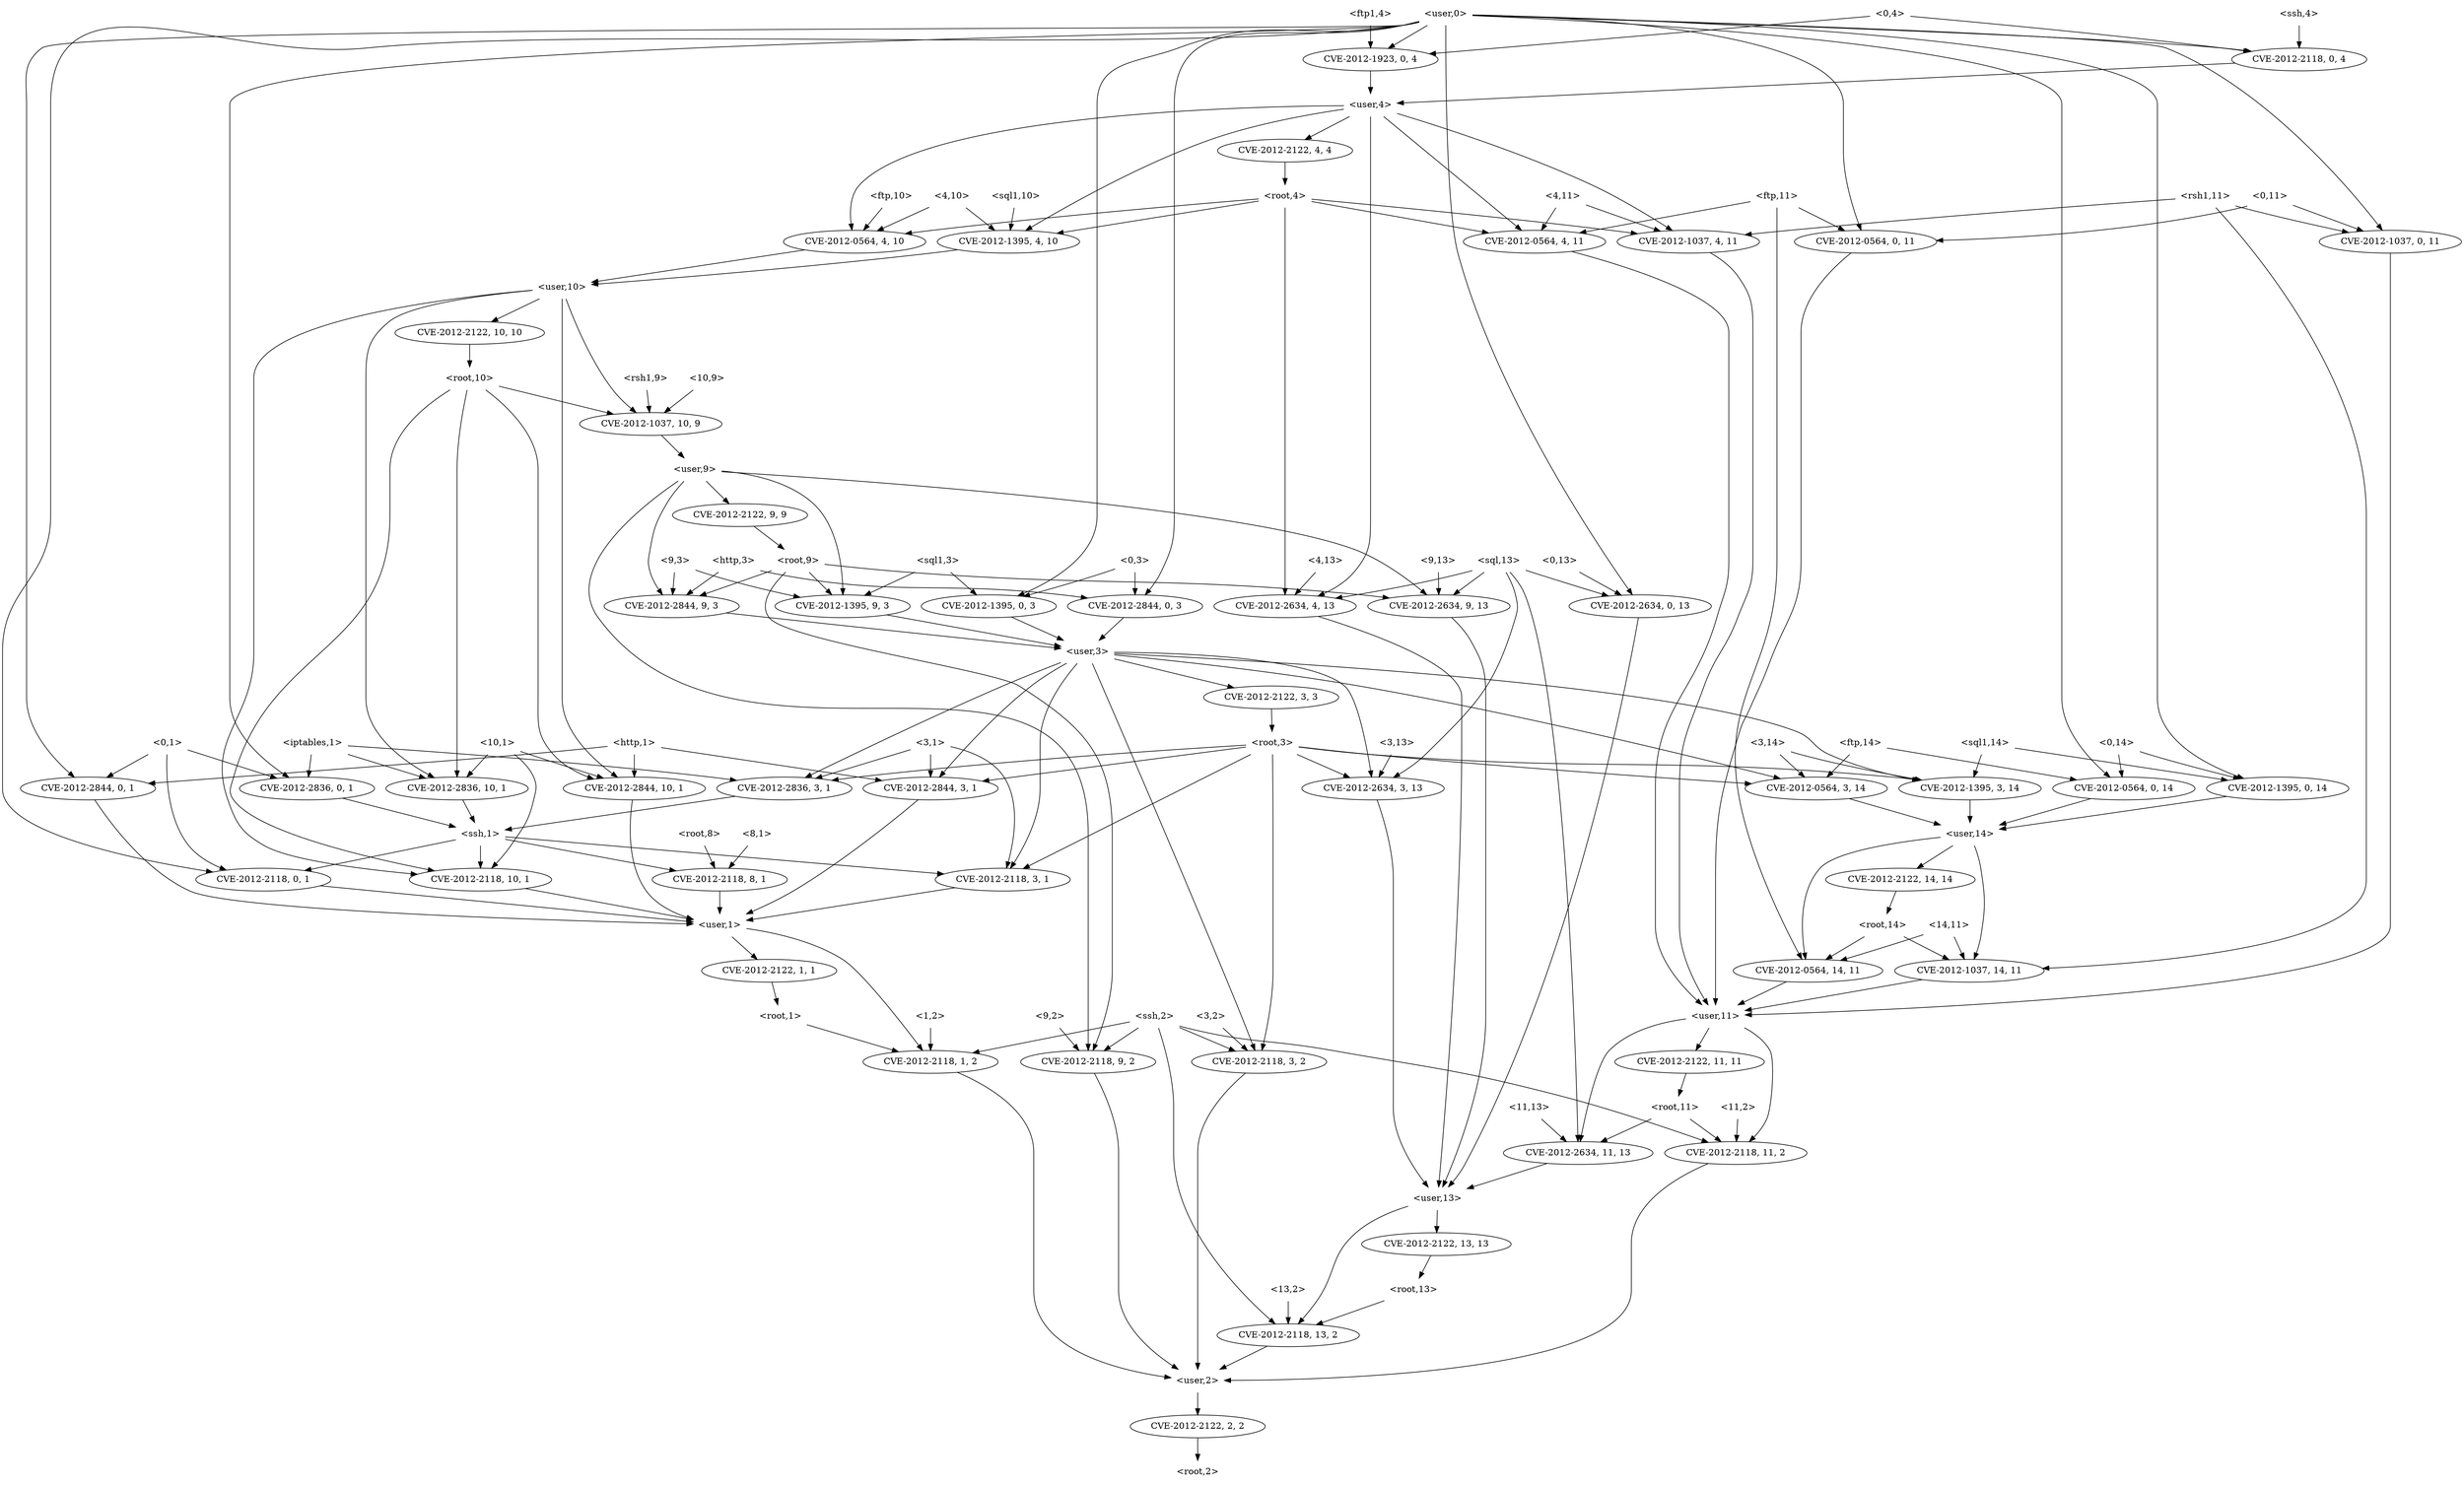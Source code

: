 strict digraph {
	graph [bb="0,0,3177,2340"];
	node [label="\N"];
	"<8,1>"	 [height=0.5,
		pos="888,1026",
		shape=plaintext,
		width=0.75];
	"<v_ssh,8,1>"	 [height=0.5,
		label=<CVE-2012-2118, 8, 1>,
		pos="911,954",
		width=2.4499];
	"<8,1>" -> "<v_ssh,8,1>"	 [pos="e,905.38,972.1 893.69,1007.7 896.25,999.9 899.33,990.51 902.18,981.83"];
	"<user,1>"	 [height=0.5,
		pos="767,882",
		shape=plaintext,
		width=0.91667];
	"<v_ssh,8,1>" -> "<user,1>"	 [pos="e,800.04,899.06 878.32,937.12 857.85,927.16 831.25,914.23 809.19,903.51"];
	"<11,13>"	 [height=0.5,
		pos="2284,594",
		shape=plaintext,
		width=0.88889];
	"<v_sql,11,13>"	 [height=0.5,
		label=<CVE-2012-2634, 11, 13>,
		pos="2254,522",
		width=2.7013];
	"<11,13>" -> "<v_sql,11,13>"	 [pos="e,2261.3,540.1 2276.6,575.7 2273.2,567.81 2269.1,558.3 2265.4,549.55"];
	"<user,13>"	 [height=0.5,
		pos="2254,450",
		shape=plaintext,
		width=1.0069];
	"<v_sql,11,13>" -> "<user,13>"	 [pos="e,2254,468.1 2254,503.7 2254,495.98 2254,486.71 2254,478.11"];
	"<v_rsh1,14,11>"	 [height=0.5,
		label=<CVE-2012-1037, 14, 11>,
		pos="2162,810",
		width=2.7013];
	"<user,11>"	 [height=0.5,
		pos="2162,738",
		shape=plaintext,
		width=1.0069];
	"<v_rsh1,14,11>" -> "<user,11>"	 [pos="e,2162,756.1 2162,791.7 2162,783.98 2162,774.71 2162,766.11"];
	"<v_ssh,11,2>"	 [height=0.5,
		label=<CVE-2012-2118, 11, 2>,
		pos="1601,522",
		width=2.5686];
	"<user,11>" -> "<v_ssh,11,2>"	 [pos="e,1636.3,538.68 2125.4,726.52 2091,716.42 2038.1,700.3 1993,684 1865.2,637.81 1717.8,574.46 1645.5,542.76"];
	"<user,11>" -> "<v_sql,11,13>"	 [pos="e,2249.7,540.11 2179,719.61 2187.8,709.81 2198.1,696.97 2205,684 2217.5,660.55 2236.9,589.24 2247.2,549.85"];
	"<v_root,11,11>"	 [height=0.5,
		label=<CVE-2012-2122, 11, 11>,
		pos="2099,666",
		width=2.7013];
	"<user,11>" -> "<v_root,11,11>"	 [pos="e,2114.4,684.1 2146.4,719.7 2138.8,711.22 2129.5,700.86 2121.1,691.58"];
	"<v_root,3,3>"	 [height=0.5,
		label=<CVE-2012-2122, 3, 3>,
		pos="1463,1242",
		width=2.4499];
	"<root,3>"	 [height=0.5,
		pos="1464,1170",
		shape=plaintext,
		width=0.89583];
	"<v_root,3,3>" -> "<root,3>"	 [pos="e,1463.8,1188.1 1463.2,1223.7 1463.4,1216 1463.5,1206.7 1463.6,1198.1"];
	"<v_sql1,3,14>"	 [height=0.5,
		label=<CVE-2012-1395, 3, 14>,
		pos="1799,1098",
		width=2.5686];
	"<root,3>" -> "<v_sql1,3,14>"	 [pos="e,1738.4,1111.7 1496.4,1162.2 1549.7,1151.1 1657.1,1128.6 1728.6,1113.7"];
	"<v_ssh,3,2>"	 [height=0.5,
		label=<CVE-2012-2118, 3, 2>,
		pos="1312,666",
		width=2.4499];
	"<root,3>" -> "<v_ssh,3,2>"	 [pos="e,1321.9,683.92 1468.6,1151.9 1472.7,1133.9 1477.7,1104.9 1474,1080 1450.9,925.31 1362.5,756.15 1326.9,692.82"];
	"<v_http,3,1>"	 [height=0.5,
		label=<CVE-2012-2844, 3, 1>,
		pos="1064,1098",
		width=2.4499];
	"<root,3>" -> "<v_http,3,1>"	 [pos="e,1128.6,1110.3 1431.6,1163.3 1368.2,1152.2 1226.3,1127.4 1138.5,1112"];
	"<v_ssh,3,1>"	 [height=0.5,
		label=<CVE-2012-2118, 3, 1>,
		pos="1181,954",
		width=2.4499];
	"<root,3>" -> "<v_ssh,3,1>"	 [pos="e,1258.4,962.74 1465.4,1151.9 1467.1,1119 1465.7,1046.9 1426,1008 1403.7,986.13 1329.4,972.12 1268.4,964.04"];
	"<v_iptables,3,1>"	 [height=0.5,
		label=<CVE-2012-2836, 3, 1>,
		pos="1296,1098",
		width=2.4499];
	"<root,3>" -> "<v_iptables,3,1>"	 [pos="e,1333,1114.4 1431.6,1155.5 1406.3,1144.9 1370.7,1130.1 1342.3,1118.3"];
	"<v_ftp,3,14>"	 [height=0.5,
		label=<CVE-2012-0564, 3, 14>,
		pos="2003,1098",
		width=2.5686];
	"<root,3>" -> "<v_ftp,3,14>"	 [pos="e,1936,1110.5 1496.3,1165.5 1568.7,1157.7 1749.4,1137.6 1900,1116 1908.5,1114.8 1917.3,1113.4 1926.1,1112.1"];
	"<v_sql,3,13>"	 [height=0.5,
		label=<CVE-2012-2634, 3, 13>,
		pos="2729,1098",
		width=2.5686];
	"<root,3>" -> "<v_sql,3,13>"	 [pos="e,2649.8,1107.4 1496.5,1166.8 1547.4,1163.3 1648.9,1156.6 1735,1152 2097.1,1132.6 2188.3,1141.1 2550,1116 2579.2,1114 2611.1,1111.1\
 2639.8,1108.4"];
	"<ftp,11>"	 [height=0.5,
		pos="2639,2034",
		shape=plaintext,
		width=0.89583];
	"<v_ftp,0,11>"	 [height=0.5,
		label=<CVE-2012-0564, 0, 11>,
		pos="2760,1962",
		width=2.5686];
	"<ftp,11>" -> "<v_ftp,0,11>"	 [pos="e,2732,1979.2 2668.6,2015.9 2685,2006.4 2705.7,1994.4 2723.1,1984.3"];
	"<v_ftp,4,11>"	 [height=0.5,
		label=<CVE-2012-0564, 4, 11>,
		pos="1911,1962",
		width=2.5686];
	"<ftp,11>" -> "<v_ftp,4,11>"	 [pos="e,1991.9,1970.8 2606.3,2029.9 2500.5,2019.7 2165.2,1987.4 2002,1971.7"];
	"<v_ftp,14,11>"	 [height=0.5,
		label=<CVE-2012-0564, 14, 11>,
		pos="2375,810",
		width=2.7013];
	"<ftp,11>" -> "<v_ftp,14,11>"	 [pos="e,2409.3,826.87 2642.2,2015.8 2645.7,1997.8 2651.6,1968.8 2658,1944 2731.2,1661 2850,1607.3 2850,1315 2850,1315 2850,1315 2850,1169\
 2850,1128.5 2853.9,1112.8 2830,1080 2775.2,1004.7 2521.4,879.77 2418.5,831.19"];
	"<v_ftp,0,11>" -> "<user,11>"	 [pos="e,2198.4,739.75 2802.7,1945.9 2851.9,1925.4 2926,1883.9 2926,1819 2926,1819 2926,1819 2926,1169 2926,1117.6 2886.1,1118.5 2852,1080\
 2713.5,923.79 2673.9,871.74 2481,792 2389.3,754.11 2272.3,743.28 2208.5,740.2"];
	"<v_ftp,4,11>" -> "<user,11>"	 [pos="e,2125.6,741.78 1910.4,1944 1909.5,1917.3 1908,1864.1 1908,1819 1908,1819 1908,1819 1908,1673 1908,1545.8 1899,1514.2 1899,1387 \
1899,1387 1899,1387 1899,1313 1899,1271.8 1902.6,1252.7 1873,1224 1827.5,1179.8 1784.7,1227.4 1735,1188 1675.5,1140.9 1678,1102.9\
 1678,1027 1678,1027 1678,1027 1678,881 1678,790.38 1994.4,753.47 2115.5,742.66"];
	"<v_ftp,14,11>" -> "<user,11>"	 [pos="e,2198.5,751 2329.6,794.07 2293.8,782.32 2244.2,766.03 2208.3,754.21"];
	"<v_http,10,1>"	 [height=0.5,
		label=<CVE-2012-2844, 10, 1>,
		pos="159,1098",
		width=2.5686];
	"<v_http,10,1>" -> "<user,1>"	 [pos="e,733.91,889.75 193.09,1081.2 260.89,1050.3 417.96,980.74 555,936 612.59,917.2 680.83,901.23 724.02,891.87"];
	"<v_ssh,1,2>"	 [height=0.5,
		label=<CVE-2012-2118, 1, 2>,
		pos="938,666",
		width=2.4499];
	"<user,1>" -> "<v_ssh,1,2>"	 [pos="e,924.81,683.97 800.28,869.9 821.16,861.4 847.22,847.74 864,828 896.96,789.23 879.07,765.42 902,720 906.76,710.57 912.95,700.84 \
918.84,692.33"];
	"<v_root,1,1>"	 [height=0.5,
		label=<CVE-2012-2122, 1, 1>,
		pos="767,810",
		width=2.4499];
	"<user,1>" -> "<v_root,1,1>"	 [pos="e,767,828.1 767,863.7 767,855.98 767,846.71 767,838.11"];
	"<root,1>"	 [height=0.5,
		pos="794,738",
		shape=plaintext,
		width=0.89583];
	"<root,1>" -> "<v_ssh,1,2>"	 [pos="e,905.29,682.9 826.32,721.29 846.92,711.27 873.84,698.19 896.08,687.38"];
	"<user,2>"	 [height=0.5,
		pos="1466,162",
		shape=plaintext,
		width=0.91667];
	"<v_ssh,1,2>" -> "<user,2>"	 [pos="e,1432.8,168.73 980.83,650.21 1030.6,629.97 1106,588.5 1106,523 1106,523 1106,523 1106,305 1106,237.58 1327.2,188.6 1422.8,170.58"];
	"<user,9>"	 [height=0.5,
		pos="1333,1602",
		shape=plaintext,
		width=0.91667];
	"<v_sql1,9,3>"	 [height=0.5,
		label=<CVE-2012-1395, 9, 3>,
		pos="1268,1386",
		width=2.4499];
	"<user,9>" -> "<v_sql1,9,3>"	 [pos="e,1269.6,1404.5 1320.4,1583.6 1313.8,1573.6 1305.9,1560.6 1301,1548 1283.5,1503.1 1274.7,1447.4 1270.8,1414.6"];
	"<v_sql,9,13>"	 [height=0.5,
		label=<CVE-2012-2634, 9, 13>,
		pos="1738,1386",
		width=2.5686];
	"<user,9>" -> "<v_sql,9,13>"	 [pos="e,1725.4,1404 1366.1,1598.5 1434.3,1592.7 1587.9,1576.8 1631,1548 1678.4,1516.4 1668.1,1487.2 1700,1440 1706.2,1430.9 1713.2,1421\
 1719.5,1412.3"];
	"<v_ssh,9,2>"	 [height=0.5,
		label=<CVE-2012-2118, 9, 2>,
		pos="1582,666",
		width=2.4499];
	"<user,9>" -> "<v_ssh,9,2>"	 [pos="e,1596.8,683.83 1366.1,1599.5 1441.1,1594.3 1617,1570.1 1617,1459 1617,1459 1617,1459 1617,1313 1617,1215 1564,1197 1564,1099 1564\
,1099 1564,1099 1564,881 1564,840.03 1569.4,828.51 1588,792 1597.3,773.69 1610.2,775.38 1617,756 1622.3,740.91 1621.6,735.32 1617\
,720 1614,710.12 1608.6,700.39 1602.8,692.01"];
	"<v_http,9,3>"	 [height=0.5,
		label=<CVE-2012-2844, 9, 3>,
		pos="1073,1386",
		width=2.4499];
	"<user,9>" -> "<v_http,9,3>"	 [pos="e,1082,1403.9 1299.7,1585.2 1258,1564.4 1185.7,1524.4 1135,1476 1115.5,1457.3 1098.3,1431.6 1087.1,1412.6"];
	"<v_root,9,9>"	 [height=0.5,
		label=<CVE-2012-2122, 9, 9>,
		pos="1398,1530",
		width=2.4499];
	"<user,9>" -> "<v_root,9,9>"	 [pos="e,1382.1,1548.1 1349.1,1583.7 1356.9,1575.2 1366.6,1564.9 1375.2,1555.6"];
	"<user,3>"	 [height=0.5,
		pos="1325,1314",
		shape=plaintext,
		width=0.91667];
	"<v_sql1,9,3>" -> "<user,3>"	 [pos="e,1310.9,1332.3 1281.8,1368.1 1288.6,1359.7 1297,1349.4 1304.6,1340.1"];
	"<v_sql,9,13>" -> "<user,13>"	 [pos="e,2217.5,456.66 1723.2,1368 1687.9,1325.6 1602,1210.9 1602,1099 1602,1099 1602,1099 1602,881 1602,590.68 2058.1,485.2 2207.3,458.45"];
	"<v_ssh,9,2>" -> "<user,2>"	 [pos="e,1466,180.05 1555.4,648.68 1521.1,625.4 1466,579.19 1466,523 1466,523 1466,523 1466,305 1466,265 1466,218.65 1466,190.08"];
	"<v_http,9,3>" -> "<user,3>"	 [pos="e,1291.9,1324.2 1123.1,1371.1 1169.6,1358.2 1238,1339.2 1282,1326.9"];
	"<root,9>"	 [height=0.5,
		pos="1413,1458",
		shape=plaintext,
		width=0.89583];
	"<v_root,9,9>" -> "<root,9>"	 [pos="e,1409.3,1476.1 1401.7,1511.7 1403.4,1504 1405.3,1494.7 1407.2,1486.1"];
	"<v_root,2,2>"	 [height=0.5,
		label=<CVE-2012-2122, 2, 2>,
		pos="1466,90",
		width=2.4499];
	"<user,2>" -> "<v_root,2,2>"	 [pos="e,1466,108.1 1466,143.7 1466,135.98 1466,126.71 1466,118.11"];
	"<root,9>" -> "<v_sql1,9,3>"	 [pos="e,1300.7,1402.8 1380.5,1441.3 1359.6,1431.2 1332.4,1418.1 1310,1407.3"];
	"<root,9>" -> "<v_sql,9,13>"	 [pos="e,1678.4,1399.8 1445.4,1450 1497.1,1438.9 1599.6,1416.8 1668.5,1402"];
	"<root,9>" -> "<v_ssh,9,2>"	 [pos="e,1567.4,684.09 1445.4,1455.6 1480.3,1452.1 1534.2,1440.7 1560,1404 1615.2,1325.4 1575.4,1280.7 1550,1188 1539.2,1148.5 1526,1140\
 1526,1099 1526,1099 1526,1099 1526,809 1526,768.55 1528.9,757.1 1545,720 1549.2,710.38 1555.2,700.71 1561.3,692.32"];
	"<root,9>" -> "<v_http,9,3>"	 [pos="e,1137.6,1398.3 1380.7,1443.1 1377.4,1442 1374.2,1440.9 1371,1440 1365.6,1438.4 1234.1,1415.3 1147.6,1400.1"];
	"<v_root,1,1>" -> "<root,1>"	 [pos="e,787.4,756.1 773.67,791.7 776.71,783.81 780.38,774.3 783.76,765.55"];
	"<root,14>"	 [height=0.5,
		pos="2308,882",
		shape=plaintext,
		width=1];
	"<root,14>" -> "<v_ftp,14,11>"	 [pos="e,2358.6,828.1 2324.6,863.7 2332.7,855.22 2342.6,844.86 2351.5,835.58"];
	"<root,14>" -> "<v_rsh1,14,11>"	 [pos="e,2195.3,826.99 2272.3,863.88 2251.8,854.07 2226.1,841.72 2204.6,831.41"];
	"<v_sql,0,13>"	 [height=0.5,
		label=<CVE-2012-2634, 0, 13>,
		pos="3085,1386",
		width=2.5686];
	"<v_sql,0,13>" -> "<user,13>"	 [pos="e,2290.5,453.64 3076.5,1368 3064.2,1341.8 3043,1289.8 3043,1243 3043,1243 3043,1243 3043,593 3043,517.08 2469.9,467.43 2300.6,454.41"];
	"<v_ssh,13,2>"	 [height=0.5,
		label=<CVE-2012-2118, 13, 2>,
		pos="1651,234",
		width=2.5686];
	"<user,13>" -> "<v_ssh,13,2>"	 [pos="e,1702.8,248.99 2217.7,434.01 2145,404.31 1976.5,336.65 1832,288 1792.6,274.73 1747.7,261.58 1712.5,251.69"];
	"<v_root,13,13>"	 [height=0.5,
		label=<CVE-2012-2122, 13, 13>,
		pos="1892,378",
		width=2.7013];
	"<user,13>" -> "<v_root,13,13>"	 [pos="e,1956.6,391.49 2217.6,441.97 2159.2,430.67 2043.2,408.25 1966.7,393.44"];
	"<v_ssh,3,1>" -> "<user,1>"	 [pos="e,800.19,888.61 1115.4,941.91 1030,927.47 883.08,902.63 810.37,890.33"];
	"<0,11>"	 [height=0.5,
		pos="2817,2034",
		shape=plaintext,
		width=0.78472];
	"<v_rsh1,0,11>"	 [height=0.5,
		label=<CVE-2012-1037, 0, 11>,
		pos="2964,1962",
		width=2.5686];
	"<0,11>" -> "<v_rsh1,0,11>"	 [pos="e,2930.6,1978.9 2845.3,2019.5 2866.9,2009.2 2897,1994.9 2921.5,1983.2"];
	"<0,11>" -> "<v_ftp,0,11>"	 [pos="e,2773.9,1980.1 2802.9,2015.7 2796.1,2007.3 2787.7,1997.1 2780.2,1987.9"];
	"<v_rsh1,0,11>" -> "<user,11>"	 [pos="e,2198.5,739.85 2964,1944 2964,1917.3 2964,1864.1 2964,1819 2964,1819 2964,1819 2964,1169 2964,915.17 2775.8,872.29 2535,792 2421.7\
,754.24 2280.4,743.38 2208.6,740.26"];
	"<4,10>"	 [height=0.5,
		pos="1333,2034",
		shape=plaintext,
		width=0.78472];
	"<v_sql1,4,10>"	 [height=0.5,
		label=<CVE-2012-1395, 4, 10>,
		pos="1235,1962",
		width=2.5686];
	"<4,10>" -> "<v_sql1,4,10>"	 [pos="e,1258.1,1979.5 1309,2015.9 1296.2,2006.7 1280.2,1995.3 1266.3,1985.4"];
	"<v_ftp,4,10>"	 [height=0.5,
		label=<CVE-2012-0564, 4, 10>,
		pos="1439,1962",
		width=2.5686];
	"<4,10>" -> "<v_ftp,4,10>"	 [pos="e,1414.1,1979.5 1358.9,2015.9 1373,2006.6 1390.5,1995 1405.5,1985.1"];
	"<user,10>"	 [height=0.5,
		pos="652,1890",
		shape=plaintext,
		width=1.0069];
	"<v_sql1,4,10>" -> "<user,10>"	 [pos="e,688.53,1895.4 1158.5,1951.8 1035.9,1937.1 798.93,1908.6 698.65,1896.6"];
	"<v_ftp,4,10>" -> "<user,10>"	 [pos="e,688.44,1892.7 1373.2,1949.3 1360.9,1947.3 1348.1,1945.5 1336,1944 1097.2,1915.1 809.41,1898.8 698.61,1893.2"];
	"<v_sql1,0,3>"	 [height=0.5,
		label=<CVE-2012-1395, 0, 3>,
		pos="1463,1386",
		width=2.4499];
	"<v_sql1,0,3>" -> "<user,3>"	 [pos="e,1358.1,1331.8 1431.7,1369.1 1412.6,1359.4 1387.9,1346.9 1367.1,1336.3"];
	"<user,3>" -> "<v_sql1,3,14>"	 [pos="e,1779.7,1115.7 1358.1,1309.5 1404.7,1303.6 1491.6,1289.5 1560,1260 1643.8,1223.9 1729.5,1157.5 1771.8,1122.3"];
	"<user,3>" -> "<v_ssh,3,2>"	 [pos="e,1241.6,676.93 1291.9,1307 1216.9,1291.3 1034.9,1241.4 967,1116 959.38,1101.9 960.49,1094.6 967,1080 976.73,1058.2 991.45,1062.2\
 1007,1044 1037.7,1008.1 1065,1002.2 1065,955 1065,955 1065,955 1065,809 1065,730.7 1159.4,694.94 1231.5,679.05"];
	"<user,3>" -> "<v_http,3,1>"	 [pos="e,1077.1,1115.8 1295.9,1295.9 1258.8,1273.4 1193.6,1231.6 1144,1188 1121.4,1168.2 1098.8,1142.3 1083.4,1123.6"];
	"<user,3>" -> "<v_ssh,3,1>"	 [pos="e,1231.9,968.87 1333.4,1295.9 1356,1248.7 1414.8,1118.1 1393,1080 1360.7,1023.5 1291.9,990.03 1241.4,972.14"];
	"<user,3>" -> "<v_root,3,3>"	 [pos="e,1431.6,1258.9 1358.1,1296.2 1377.4,1286.4 1402,1273.9 1422.5,1263.5"];
	"<user,3>" -> "<v_iptables,3,1>"	 [pos="e,1298.3,1116.2 1322.7,1295.8 1317.7,1258.8 1305.8,1171.2 1299.7,1126.4"];
	"<user,3>" -> "<v_ftp,3,14>"	 [pos="e,1970.6,1115 1358.4,1308.4 1411.5,1300.8 1518.5,1283.9 1607,1260 1699.4,1235.1 1721.3,1224.1 1810,1188 1862.9,1166.5 1922.5,1138.4\
 1961.2,1119.6"];
	"<user,3>" -> "<v_sql,3,13>"	 [pos="e,2681.7,1113.6 1358.3,1310.8 1490,1301.6 1986.3,1263.7 2388,1188 2489.1,1169 2604.5,1136.5 2671.8,1116.5"];
	"<sql1,10>"	 [height=0.5,
		pos="1211,2034",
		shape=plaintext,
		width=1.0069];
	"<sql1,10>" -> "<v_sql1,4,10>"	 [pos="e,1229.1,1980.1 1216.9,2015.7 1219.6,2007.9 1222.8,1998.5 1225.8,1989.8"];
	"<v_root,10,10>"	 [height=0.5,
		label=<CVE-2012-2122, 10, 10>,
		pos="527,1818",
		width=2.7013];
	"<root,10>"	 [height=0.5,
		pos="527,1746",
		shape=plaintext,
		width=1];
	"<v_root,10,10>" -> "<root,10>"	 [pos="e,527,1764.1 527,1799.7 527,1792 527,1782.7 527,1774.1"];
	"<v_rsh1,10,9>"	 [height=0.5,
		label=<CVE-2012-1037, 10, 9>,
		pos="1020,1674",
		width=2.5686];
	"<root,10>" -> "<v_rsh1,10,9>"	 [pos="e,947.42,1685.3 563.25,1739.9 641.64,1728.7 828.58,1702.2 937.46,1686.7"];
	"<v_iptables,10,1>"	 [height=0.5,
		label=<CVE-2012-2836, 10, 1>,
		pos="595,1098",
		width=2.5686];
	"<root,10>" -> "<v_iptables,10,1>"	 [pos="e,588.12,1116.2 533.88,1727.8 543.82,1701.4 561,1649.1 561,1603 561,1603 561,1603 561,1241 561,1199.9 574.63,1153.9 584.63,1125.7"];
	"<root,10>" -> "<v_http,10,1>"	 [pos="e,173.92,1116.2 516.85,1727.7 502.49,1701.6 478,1650.2 478,1603 478,1603 478,1603 478,1529 478,1322.1 340.45,1308.4 205,1152 197.06\
,1142.8 188.34,1132.8 180.65,1123.9"];
	"<v_ssh,10,1>"	 [height=0.5,
		label=<CVE-2012-2118, 10, 1>,
		pos="121,954",
		width=2.5686];
	"<root,10>" -> "<v_ssh,10,1>"	 [pos="e,105.48,971.9 507.69,1727.8 482.06,1703 440,1654.5 440,1603 440,1603 440,1603 440,1529 440,1278.7 148.43,1349 57,1116 38.042,1067.7\
 73.73,1011.3 99.001,979.75"];
	"<v_http,3,1>" -> "<user,1>"	 [pos="e,800.27,886.31 1063.3,1080 1061,1046.9 1050.9,974.13 1008,936 979.16,910.38 871.64,894.58 810.4,887.46"];
	"<ftp,10>"	 [height=0.5,
		pos="1412,2034",
		shape=plaintext,
		width=0.89583];
	"<ftp,10>" -> "<v_ftp,4,10>"	 [pos="e,1432.4,1980.1 1418.7,2015.7 1421.7,2007.8 1425.4,1998.3 1428.8,1989.5"];
	"<user,10>" -> "<v_rsh1,10,9>"	 [pos="e,1036.6,1692 688.48,1883.3 779.45,1868.3 1012.2,1824.7 1057,1764 1071.4,1744.5 1057.7,1718.7 1043.1,1699.8"];
	"<user,10>" -> "<v_iptables,10,1>"	 [pos="e,606.81,1116 652,1872 652,1845.3 652,1792.1 652,1747 652,1747 652,1747 652,1241 652,1197.8 629,1152.2 612.22,1124.7"];
	"<user,10>" -> "<v_root,10,10>"	 [pos="e,555.97,1835.2 621.42,1871.9 604.43,1862.4 583.15,1850.4 565.09,1840.3"];
	"<user,10>" -> "<v_http,10,1>"	 [pos="e,157.81,1116 615.71,1886.5 500.88,1877.8 153,1843.3 153,1747 153,1747 153,1747 153,1241 153,1201 155.41,1154.6 157.18,1126.1"];
	"<user,10>" -> "<v_ssh,10,1>"	 [pos="e,92.936,971.23 615.55,1888.9 478.24,1887.6 0,1874 0,1747 0,1747 0,1747 0,1097 0,1044.4 48.604,1001.5 84.203,977.04"];
	"<v_rsh1,10,9>" -> "<user,9>"	 [pos="e,1299.7,1610.4 1078.1,1660 1139.6,1646.3 1235,1624.9 1289.9,1612.6"];
	"<ssh,1>"	 [height=0.5,
		pos="812,1026",
		shape=plaintext,
		width=0.84028];
	"<v_iptables,10,1>" -> "<ssh,1>"	 [pos="e,781.57,1036.8 640.49,1082.3 679.23,1069.8 734.36,1052 771.58,1040"];
	"<v_ssh,10,1>" -> "<user,1>"	 [pos="e,733.8,885.57 188.55,941.64 201.62,939.62 215.22,937.64 228,936 411.87,912.38 632.21,893.7 723.8,886.37"];
	"<root,2>"	 [height=0.5,
		pos="1466,18",
		shape=plaintext,
		width=0.89583];
	"<root,13>"	 [height=0.5,
		pos="1787,306",
		shape=plaintext,
		width=1];
	"<v_root,13,13>" -> "<root,13>"	 [pos="e,1812.8,324.2 1867.1,360.41 1853.4,351.29 1836.2,339.83 1821.3,329.86"];
	"<root,13>" -> "<v_ssh,13,2>"	 [pos="e,1682.1,250.99 1753.7,287.88 1734.9,278.16 1711.1,265.94 1691.2,255.69"];
	"<sql1,3>"	 [height=0.5,
		pos="1329,1458",
		shape=plaintext,
		width=0.91667];
	"<sql1,3>" -> "<v_sql1,9,3>"	 [pos="e,1282.9,1404.1 1313.9,1439.7 1306.6,1431.3 1297.7,1421.1 1289.7,1411.9"];
	"<sql1,3>" -> "<v_sql1,0,3>"	 [pos="e,1432.4,1403 1361.8,1439.9 1380.4,1430.2 1403.8,1417.9 1423.4,1407.7"];
	"<user,14>"	 [height=0.5,
		pos="2245,1026",
		shape=plaintext,
		width=1.0069];
	"<v_ftp,3,14>" -> "<user,14>"	 [pos="e,2208.4,1037.6 2052.3,1082.8 2095.1,1070.4 2156.8,1052.5 2198.7,1040.4"];
	"<user,14>" -> "<v_ftp,14,11>"	 [pos="e,2383.8,828.12 2281.6,1023.3 2316.7,1019.4 2367.9,1007.6 2393,972 2421.2,931.92 2402.7,871.78 2388,837.48"];
	"<user,14>" -> "<v_rsh1,14,11>"	 [pos="e,2160,828.22 2215.7,1008 2202.9,998.96 2189,986.7 2181,972 2157.9,929.61 2157.2,871.79 2159.3,838.22"];
	"<v_root,14,14>"	 [height=0.5,
		label=<CVE-2012-2122, 14, 14>,
		pos="2287,954",
		width=2.7013];
	"<user,14>" -> "<v_root,14,14>"	 [pos="e,2276.7,972.1 2255.4,1007.7 2260.3,999.56 2266.2,989.69 2271.6,980.7"];
	"<v_sql1,0,14>"	 [height=0.5,
		label=<CVE-2012-1395, 0, 14>,
		pos="2449,1098",
		width=2.5686];
	"<v_sql1,0,14>" -> "<user,14>"	 [pos="e,2281.3,1039.5 2405.5,1082.1 2371.8,1070.5 2325.3,1054.6 2291.1,1042.8"];
	"<user,0>"	 [height=0.5,
		pos="2148,2322",
		shape=plaintext,
		width=0.91667];
	"<v_ssh,0,4>"	 [height=0.5,
		label=<CVE-2012-2118, 0, 4>,
		pos="608,2250",
		width=2.4499];
	"<user,0>" -> "<v_ssh,0,4>"	 [pos="e,670.67,2262.7 2115,2321.3 1957.8,2322.7 1269.9,2324.7 710,2268 700.52,2267 690.59,2265.7 680.8,2264.3"];
	"<user,0>" -> "<v_sql1,0,3>"	 [pos="e,1488.9,1403.3 2141.8,2303.8 2115.3,2230.2 2012.3,1944.5 2012,1944 1939.4,1805 1916.3,1769.4 1808,1656 1707,1550.3 1562.9,1451.5\
 1497.6,1409"];
	"<user,0>" -> "<v_ftp,0,11>"	 [pos="e,2753.9,1980.2 2181.4,2320.1 2305,2315.8 2730,2292.8 2730,2179 2730,2179 2730,2179 2730,2105 2730,2064.2 2742,2018.1 2750.9,1989.8"];
	"<user,0>" -> "<v_sql1,0,14>"	 [pos="e,2448.4,1116 2181,2320.2 2258.6,2316.5 2446,2295.3 2446,2179 2446,2179 2446,2179 2446,1241 2446,1201 2447.2,1154.6 2448.1,1126.1"];
	"<user,0>" -> "<v_rsh1,0,11>"	 [pos="e,2951.6,1979.9 2181,2320.6 2264,2318.9 2487.6,2310.5 2668,2268 2777.1,2242.3 2904,2291.1 2904,2179 2904,2179 2904,2179 2904,2105\
 2904,2061.5 2928.2,2016 2945.9,1988.5"];
	"<user,0>" -> "<v_sql,0,13>"	 [pos="e,3085,1404 2181.1,2319.6 2347.5,2311.8 3085,2272.4 3085,2179 3085,2179 3085,2179 3085,1529 3085,1489 3085,1442.7 3085,1414.1"];
	"<v_iptables,0,1>"	 [height=0.5,
		label=<CVE-2012-2836, 0, 1>,
		pos="832,1098",
		width=2.4499];
	"<user,0>" -> "<v_iptables,0,1>"	 [pos="e,811.23,1115.6 2114.8,2321.2 1904,2321.9 762,2319.5 762,2179 762,2179 762,2179 762,1241 762,1200.6 762.03,1187.7 781,1152 786.74\
,1141.2 795.34,1131 803.85,1122.6"];
	"<v_ftp,0,14>"	 [height=0.5,
		label=<CVE-2012-0564, 0, 14>,
		pos="2245,1098",
		width=2.5686];
	"<user,0>" -> "<v_ftp,0,14>"	 [pos="e,2257.5,1116.1 2181.2,2318 2250.5,2309.6 2404,2279.8 2404,2179 2404,2179 2404,2179 2404,1385 2404,1327.7 2305.3,1183.2 2263.5,1124.5"];
	"<v_ftp1,0,4>"	 [height=0.5,
		label=<CVE-2012-1923, 0, 4>,
		pos="413,2250",
		width=2.4499];
	"<user,0>" -> "<v_ftp1,0,4>"	 [pos="e,474.24,2263 2114.9,2320.6 1912.3,2317.8 838.42,2301.5 511,2268 502.33,2267.1 493.26,2265.9 484.3,2264.6"];
	"<v_http,0,1>"	 [height=0.5,
		label=<CVE-2012-2844, 0, 1>,
		pos="396,1098",
		width=2.4499];
	"<user,0>" -> "<v_http,0,1>"	 [pos="e,400.06,1116.1 2114.7,2321.1 1921.9,2321.3 952.99,2320 832,2268 556.17,2149.4 402,2047.2 402,1747 402,1747 402,1747 402,1529 402\
,1377.4 405.11,1339.6 406,1188 406.09,1172 407.49,1167.9 406,1152 405.2,1143.5 403.7,1134.3 402.1,1126"];
	"<v_http,0,3>"	 [height=0.5,
		label=<CVE-2012-2844, 0, 3>,
		pos="878,1386",
		width=2.4499];
	"<user,0>" -> "<v_http,0,3>"	 [pos="e,878,1404 2114.8,2320.5 1925.9,2317.2 996,2294.9 996,2179 996,2179 996,2179 996,1889 996,1818.1 927.19,1828.1 897,1764 879.77,1727.4\
 878,1715.4 878,1675 878,1675 878,1675 878,1529 878,1489 878,1442.7 878,1414.1"];
	"<v_ssh,0,1>"	 [height=0.5,
		label=<CVE-2012-2118, 0, 1>,
		pos="716,954",
		width=2.4499];
	"<user,0>" -> "<v_ssh,0,1>"	 [pos="e,776.97,967.01 2158.8,2303.8 2174,2277.8 2200,2226.5 2200,2179 2200,2179 2200,2179 2200,1745 2200,1577.2 2102.7,1516.4 2181,1368\
 2229.6,1276 2613,1162.8 2550,1080 2477.4,984.57 2408.6,1025.6 2290,1008 1965.5,959.86 1140.5,1004.1 814,972 805.26,971.14 796.12\
,969.95 787.1,968.6"];
	"<user,4>"	 [height=0.5,
		pos="1531,2178",
		shape=plaintext,
		width=0.91667];
	"<v_ssh,0,4>" -> "<user,4>"	 [pos="e,1497.7,2181.5 689.1,2242.8 878.15,2228.5 1343,2193.3 1487.4,2182.3"];
	"<v_iptables,0,1>" -> "<ssh,1>"	 [pos="e,816.89,1044.1 827.06,1079.7 824.83,1071.9 822.15,1062.5 819.67,1053.8"];
	"<v_ftp,0,14>" -> "<user,14>"	 [pos="e,2245,1044.1 2245,1079.7 2245,1072 2245,1062.7 2245,1054.1"];
	"<v_ftp1,0,4>" -> "<user,4>"	 [pos="e,1497.9,2179.3 474.79,2237.1 486.76,2235.2 499.25,2233.3 511,2232 887.54,2189.7 1346.1,2181.1 1487.5,2179.4"];
	"<v_http,0,1>" -> "<user,1>"	 [pos="e,733.84,891.95 415.05,1080.3 452.12,1048.6 537.45,978.93 619,936 652.74,918.24 693.73,904.08 724.01,894.88"];
	"<v_http,0,3>" -> "<user,3>"	 [pos="e,1291.8,1319.8 942.28,1373.7 953.51,1371.7 965.09,1369.8 976,1368 1086,1350.1 1215.7,1330.9 1281.7,1321.3"];
	"<v_ssh,0,1>" -> "<user,1>"	 [pos="e,754.41,900.28 728.35,936.05 734.39,927.75 741.8,917.58 748.51,908.38"];
	"<4,11>"	 [height=0.5,
		pos="1783,2034",
		shape=plaintext,
		width=0.78472];
	"<v_rsh1,4,11>"	 [height=0.5,
		label=<CVE-2012-1037, 4, 11>,
		pos="1707,1962",
		width=2.5686];
	"<4,11>" -> "<v_rsh1,4,11>"	 [pos="e,1725.3,1979.9 1764.2,2015.7 1754.8,2007 1743.1,1996.3 1732.9,1986.8"];
	"<4,11>" -> "<v_ftp,4,11>"	 [pos="e,1881.3,1979.2 1811.4,2017.5 1829.3,2007.7 1852.7,1994.9 1872.3,1984.1"];
	"<v_rsh1,4,11>" -> "<user,11>"	 [pos="e,2125.6,740.28 1725.9,1944.2 1751.5,1919.6 1794,1870.8 1794,1819 1794,1819 1794,1819 1794,1601 1794,1501.6 1859,1486.4 1859,1387\
 1859,1387 1859,1387 1859,1313 1859,1222.1 1758.4,1255.1 1697,1188 1665.3,1153.4 1640,1146 1640,1099 1640,1099 1640,1099 1640,881\
 1640,826.3 1676.1,816.5 1725,792 1792.7,758.1 2017.1,744.93 2115.3,740.71"];
	"<v_root,4,4>"	 [height=0.5,
		label=<CVE-2012-2122, 4, 4>,
		pos="1589,2106",
		width=2.4499];
	"<user,4>" -> "<v_root,4,4>"	 [pos="e,1574.8,2124.1 1545.3,2159.7 1552.3,2151.3 1560.8,2141.1 1568.4,2131.9"];
	"<user,4>" -> "<v_sql1,4,10>"	 [pos="e,1243.3,1980.2 1497.8,2165.4 1449,2147.1 1357.2,2108 1295,2052 1275.1,2034.1 1258.7,2008.3 1248.1,1989.1"];
	"<v_sql,4,13>"	 [height=0.5,
		label=<CVE-2012-2634, 4, 13>,
		pos="2283,1386",
		width=2.5686];
	"<user,4>" -> "<v_sql,4,13>"	 [pos="e,2272.7,1404.2 1564.3,2174.9 1679.6,2166.9 2059.6,2134.6 2143,2052 2171.7,2023.5 2162,2003.4 2162,1963 2162,1963 2162,1963 2162\
,1745 2162,1614.5 2235.1,1470.6 2267.6,1413"];
	"<user,4>" -> "<v_ftp,4,10>"	 [pos="e,1443.9,1980.1 1516.1,2159.8 1508.1,2149.8 1498.6,2136.8 1492,2124 1479.7,2100.2 1458.2,2029.1 1446.7,1989.8"];
	"<user,4>" -> "<v_ftp,4,11>"	 [pos="e,1895.5,1980.1 1564,2170.3 1600.8,2162.1 1661.3,2146.5 1710,2124 1763,2099.4 1774.5,2088.6 1820,2052 1844.9,2032 1870.6,2006.3 \
1888.4,1987.6"];
	"<user,4>" -> "<v_rsh1,4,11>"	 [pos="e,1710.1,1980.3 1564.2,2175.5 1600.2,2171.9 1656.2,2160.4 1686,2124 1717.1,2086 1715.6,2025.3 1711.5,1990.3"];
	"<root,4>"	 [height=0.5,
		pos="1588,2034",
		shape=plaintext,
		width=0.89583];
	"<v_root,4,4>" -> "<root,4>"	 [pos="e,1588.2,2052.1 1588.8,2087.7 1588.6,2080 1588.5,2070.7 1588.4,2062.1"];
	"<v_sql,4,13>" -> "<user,13>"	 [pos="e,2290.6,457.58 2315.7,1369 2398.1,1326.1 2608,1199.7 2608,1027 2608,1027 2608,1027 2608,593 2608,527.51 2396.7,478.45 2300.6,459.53"];
	"<ssh,1>" -> "<v_ssh,10,1>"	 [pos="e,200.91,963.09 781.42,1021.9 682.32,1011.9 367.42,979.96 210.98,964.12"];
	"<ssh,1>" -> "<v_ssh,3,1>"	 [pos="e,1102.4,962.25 842.3,1011.2 845.53,1010 848.81,1008.9 852,1008 931.71,985.01 1025.3,971.15 1092.3,963.4"];
	"<ssh,1>" -> "<v_ssh,8,1>"	 [pos="e,887.71,971.47 836.22,1007.9 849.21,998.69 865.37,987.26 879.34,977.38"];
	"<ssh,1>" -> "<v_ssh,0,1>"	 [pos="e,738.8,971.62 788.27,1007.7 775.88,998.66 760.56,987.5 747.23,977.77"];
	"<v_ssh,13,2>" -> "<user,2>"	 [pos="e,1499.1,175.52 1610.4,217.64 1580.3,206.24 1539.3,190.72 1508.6,179.14"];
	"<v_sql1,3,14>" -> "<user,14>"	 [pos="e,2208.6,1032.5 1866.5,1085.6 1878,1083.7 1889.8,1081.8 1901,1080 2007.3,1062.9 2132.3,1044 2198.5,1034"];
	"<v_ssh,3,2>" -> "<user,2>"	 [pos="e,1438.5,180.18 1319.9,647.93 1331.3,621.67 1351,569.53 1351,523 1351,523 1351,523 1351,305 1351,253.97 1396.4,211 1430.2,186.11"];
	"<v_iptables,3,1>" -> "<ssh,1>"	 [pos="e,842.26,1040.9 1223.5,1087.7 1203.3,1085.2 1181.3,1082.5 1161,1080 1023.7,1063.4 985.65,1079.4 852,1044 851.9,1044 851.8,1043.9\
 851.7,1043.9"];
	"<v_sql,3,13>" -> "<user,13>"	 [pos="e,2290.6,453.07 2735.2,1079.8 2747.5,1043.8 2774,957.6 2774,883 2774,883 2774,883 2774,593 2774,495.38 2428.6,462.56 2300.8,453.76"];
	"<0,1>"	 [height=0.5,
		pos="707,1170",
		shape=plaintext,
		width=0.75];
	"<0,1>" -> "<v_http,0,1>"	 [pos="e,453,1111.8 679.94,1162.9 632.01,1152.1 530.86,1129.4 463.15,1114.1"];
	"<0,1>" -> "<v_iptables,0,1>"	 [pos="e,803.19,1115.1 734.12,1153.8 751.73,1144 774.92,1131 794.3,1120.1"];
	"<0,1>" -> "<v_ssh,0,1>"	 [pos="e,715.28,972.23 707.72,1151.8 709.28,1114.8 712.96,1027.2 714.85,982.39"];
	"<http,1>"	 [height=0.5,
		pos="365,1170",
		shape=plaintext,
		width=0.89583];
	"<http,1>" -> "<v_http,10,1>"	 [pos="e,207.03,1113.5 332.53,1155.6 329.32,1154.3 326.11,1153.1 323,1152 288.11,1139.3 248.51,1126.5 216.97,1116.6"];
	"<http,1>" -> "<v_http,0,1>"	 [pos="e,388.43,1116.1 372.66,1151.7 376.19,1143.7 380.46,1134.1 384.37,1125.3"];
	"<http,1>" -> "<v_http,3,1>"	 [pos="e,992.24,1108.5 397.46,1166.3 483.95,1159.1 727.13,1138.2 929,1116 946.18,1114.1 964.56,1111.9 982.05,1109.7"];
	"<v_ssh,11,2>" -> "<user,2>"	 [pos="e,1473.7,180.09 1579.5,504.29 1550.9,480.04 1504,432.14 1504,379 1504,379 1504,379 1504,305 1504,263.63 1488.8,217.72 1477.6,189.61"];
	"<root,11>"	 [height=0.5,
		pos="2099,594",
		shape=plaintext,
		width=1];
	"<v_root,11,11>" -> "<root,11>"	 [pos="e,2099,612.1 2099,647.7 2099,639.98 2099,630.71 2099,622.11"];
	"<13,2>"	 [height=0.5,
		pos="1651,306",
		shape=plaintext,
		width=0.78472];
	"<13,2>" -> "<v_ssh,13,2>"	 [pos="e,1651,252.1 1651,287.7 1651,279.98 1651,270.71 1651,262.11"];
	"<ftp1,4>"	 [height=0.5,
		pos="413,2322",
		shape=plaintext,
		width=0.89583];
	"<ftp1,4>" -> "<v_ftp1,0,4>"	 [pos="e,413,2268.1 413,2303.7 413,2296 413,2286.7 413,2278.1"];
	"<iptables,1>"	 [height=0.5,
		pos="833,1170",
		shape=plaintext,
		width=1.1944];
	"<iptables,1>" -> "<v_iptables,10,1>"	 [pos="e,643.94,1113.4 789.9,1156.3 751.75,1145.1 695.73,1128.6 653.53,1116.2"];
	"<iptables,1>" -> "<v_iptables,0,1>"	 [pos="e,832.24,1116.1 832.75,1151.7 832.64,1144 832.51,1134.7 832.39,1126.1"];
	"<iptables,1>" -> "<v_iptables,3,1>"	 [pos="e,1227.5,1109.4 876.14,1162.5 954.06,1150.7 1119.3,1125.7 1217.6,1110.8"];
	"<v_root,14,14>" -> "<root,14>"	 [pos="e,2302.9,900.1 2292.2,935.7 2294.5,927.9 2297.3,918.51 2300,909.83"];
	"<9,2>"	 [height=0.5,
		pos="1581,738",
		shape=plaintext,
		width=0.75];
	"<9,2>" -> "<v_ssh,9,2>"	 [pos="e,1581.8,684.1 1581.2,719.7 1581.4,711.98 1581.5,702.71 1581.6,694.11"];
	"<ssh,4>"	 [height=0.5,
		pos="608,2322",
		shape=plaintext,
		width=0.84028];
	"<ssh,4>" -> "<v_ssh,0,4>"	 [pos="e,608,2268.1 608,2303.7 608,2296 608,2286.7 608,2278.1"];
	"<3,14>"	 [height=0.5,
		pos="1773,1170",
		shape=plaintext,
		width=0.78472];
	"<3,14>" -> "<v_sql1,3,14>"	 [pos="e,1792.6,1116.1 1779.4,1151.7 1782.4,1143.8 1785.9,1134.3 1789.1,1125.5"];
	"<3,14>" -> "<v_ftp,3,14>"	 [pos="e,1949.4,1112.7 1801.5,1157.3 1806.3,1155.4 1811.3,1153.6 1816,1152 1856.6,1138.3 1903,1125.1 1939.4,1115.3"];
	"<root,11>" -> "<v_ssh,11,2>"	 [pos="e,1673.6,533.2 2062.8,587.91 1983.7,576.79 1793.7,550.09 1683.6,534.62"];
	"<root,11>" -> "<v_sql,11,13>"	 [pos="e,2219,538.83 2135.3,576.59 2157.5,566.57 2186,553.7 2209.5,543.08"];
	"<v_root,2,2>" -> "<root,2>"	 [pos="e,1466,36.104 1466,71.697 1466,63.983 1466,54.712 1466,46.112"];
	"<10,9>"	 [height=0.5,
		pos="1020,1746",
		shape=plaintext,
		width=0.78472];
	"<10,9>" -> "<v_rsh1,10,9>"	 [pos="e,1020,1692.1 1020,1727.7 1020,1720 1020,1710.7 1020,1702.1"];
	"<9,13>"	 [height=0.5,
		pos="1738,1458",
		shape=plaintext,
		width=0.78472];
	"<9,13>" -> "<v_sql,9,13>"	 [pos="e,1738,1404.1 1738,1439.7 1738,1432 1738,1422.7 1738,1414.1"];
	"<10,1>"	 [height=0.5,
		pos="286,1170",
		shape=plaintext,
		width=0.78472];
	"<10,1>" -> "<v_iptables,10,1>"	 [pos="e,527.23,1110.3 314.41,1155.1 317.28,1154 320.17,1152.9 323,1152 358.34,1140.6 449.92,1123.7 517.09,1112.1"];
	"<10,1>" -> "<v_http,10,1>"	 [pos="e,188.29,1115.1 257.5,1153.3 239.69,1143.5 216.55,1130.7 197.17,1120"];
	"<10,1>" -> "<v_ssh,10,1>"	 [pos="e,146.75,971.47 283.84,1151.8 280.85,1133 274.14,1102.5 260,1080 232.92,1036.9 186.88,999.74 155.26,977.37"];
	"<0,3>"	 [height=0.5,
		pos="1033,1458",
		shape=plaintext,
		width=0.75];
	"<0,3>" -> "<v_http,0,3>"	 [pos="e,912.68,1402.7 1005.6,1444.6 982.48,1434.2 948.83,1419 921.9,1406.8"];
	"<0,3>" -> "<v_sql1,0,3>"	 [pos="e,1398.4,1398.4 1060.3,1452.4 1080.8,1448.9 1109.7,1444.1 1135,1440 1237.1,1423.5 1262.9,1420.8 1365,1404 1372.6,1402.7 1380.5,1401.4\
 1388.5,1400.1"];
	"<14,11>"	 [height=0.5,
		pos="2222,882",
		shape=plaintext,
		width=0.88889];
	"<14,11>" -> "<v_ftp,14,11>"	 [pos="e,2340.3,826.87 2254.1,866.33 2276.5,856.09 2306.6,842.3 2331.2,831.05"];
	"<14,11>" -> "<v_rsh1,14,11>"	 [pos="e,2176.7,828.1 2207.2,863.7 2200,855.3 2191.2,845.07 2183.3,835.86"];
	"<rsh1,9>"	 [height=0.5,
		pos="940,1746",
		shape=plaintext,
		width=0.92361];
	"<rsh1,9>" -> "<v_rsh1,10,9>"	 [pos="e,1001,1691.6 959.78,1727.7 969.9,1718.8 982.38,1707.9 993.34,1698.3"];
	"<11,2>"	 [height=0.5,
		pos="1601,594",
		shape=plaintext,
		width=0.78472];
	"<11,2>" -> "<v_ssh,11,2>"	 [pos="e,1601,540.1 1601,575.7 1601,567.98 1601,558.71 1601,550.11"];
	"<rsh1,11>"	 [height=0.5,
		pos="2097,2034",
		shape=plaintext,
		width=1.0278];
	"<rsh1,11>" -> "<v_rsh1,0,11>"	 [pos="e,2898.5,1974.8 2134.1,2031.7 2244.8,2027.4 2582.7,2012.5 2861,1980 2869.9,1979 2879.3,1977.7 2888.5,1976.3"];
	"<rsh1,11>" -> "<v_rsh1,14,11>"	 [pos="e,2154.3,828.09 2102.5,2015.7 2110.4,1989.2 2124,1936.7 2124,1891 2124,1891 2124,1891 2124,953 2124,911.63 2139.2,865.72 2150.4,\
837.61"];
	"<rsh1,11>" -> "<v_rsh1,4,11>"	 [pos="e,1772.4,1974.7 2060,2026.4 1996.5,2015 1865.7,1991.5 1782.3,1976.5"];
	"<3,2>"	 [height=0.5,
		pos="1010,738",
		shape=plaintext,
		width=0.75];
	"<3,2>" -> "<v_ssh,3,2>"	 [pos="e,1243,677.29 1037.1,724.91 1041.7,723.11 1046.4,721.4 1051,720 1111,701.65 1180.8,687.86 1233.1,678.95"];
	"<ssh,2>"	 [height=0.5,
		pos="1466,738",
		shape=plaintext,
		width=0.84028];
	"<ssh,2>" -> "<v_ssh,13,2>"	 [pos="e,1637.7,252.26 1465.7,719.87 1465.6,701.9 1466,672.87 1469,648 1489.6,476.9 1522.4,434.57 1613,288 1618.7,278.76 1625.5,268.99 \
1631.7,260.4"];
	"<ssh,2>" -> "<v_ssh,1,2>"	 [pos="e,1010.1,676.55 1435.7,732.99 1356.3,722.46 1139.9,693.77 1020.3,677.91"];
	"<ssh,2>" -> "<v_ssh,9,2>"	 [pos="e,1555.1,683.23 1494.4,719.88 1510,710.45 1529.5,698.66 1546.2,688.61"];
	"<ssh,2>" -> "<v_ssh,11,2>"	 [pos="e,1579.8,539.57 1467,719.69 1468.6,701.05 1473.1,670.99 1485,648 1506.4,606.81 1545.1,569.19 1571.9,546.21"];
	"<ssh,2>" -> "<v_ssh,3,2>"	 [pos="e,1346.4,682.63 1435.6,723.17 1412.7,712.77 1381,698.38 1355.5,686.77"];
	"<sql1,14>"	 [height=0.5,
		pos="2059,1170",
		shape=plaintext,
		width=1.0069];
	"<sql1,14>" -> "<v_sql1,3,14>"	 [pos="e,1858.5,1111.9 2022.7,1155.2 2019.4,1154 2016.2,1153 2013,1152 1965.2,1137.3 1910.6,1123.8 1868.4,1114.1"];
	"<sql1,14>" -> "<v_sql1,0,14>"	 [pos="e,2383.3,1110.8 2095.3,1162.5 2158.5,1151.1 2289.7,1127.6 2373.3,1112.6"];
	"<9,3>"	 [height=0.5,
		pos="1171,1458",
		shape=plaintext,
		width=0.75];
	"<9,3>" -> "<v_sql1,9,3>"	 [pos="e,1245,1403.6 1195,1439.7 1207.6,1430.6 1223.3,1419.3 1236.8,1409.5"];
	"<9,3>" -> "<v_http,9,3>"	 [pos="e,1096.1,1403.5 1147,1439.9 1134.2,1430.7 1118.2,1419.3 1104.3,1409.4"];
	"<ftp,14>"	 [height=0.5,
		pos="1972,1170",
		shape=plaintext,
		width=0.89583];
	"<ftp,14>" -> "<v_ftp,3,14>"	 [pos="e,1995.4,1116.1 1979.7,1151.7 1983.2,1143.7 1987.5,1134.1 1991.4,1125.3"];
	"<ftp,14>" -> "<v_ftp,0,14>"	 [pos="e,2180,1110.8 2004.5,1154.9 2007.3,1153.9 2010.2,1152.9 2013,1152 2064.6,1135.5 2124.2,1122 2170.1,1112.8"];
	"<0,14>"	 [height=0.5,
		pos="2351,1170",
		shape=plaintext,
		width=0.78472];
	"<0,14>" -> "<v_sql1,0,14>"	 [pos="e,2425.9,1115.5 2375,1151.9 2387.8,1142.7 2403.8,1131.3 2417.7,1121.4"];
	"<0,14>" -> "<v_ftp,0,14>"	 [pos="e,2269.9,1115.5 2325.1,1151.9 2311,1142.6 2293.5,1131 2278.5,1121.1"];
	"<3,1>"	 [height=0.5,
		pos="1180,1170",
		shape=plaintext,
		width=0.75];
	"<3,1>" -> "<v_http,3,1>"	 [pos="e,1091,1115.3 1152.8,1152.6 1137,1143 1116.8,1130.8 1099.7,1120.5"];
	"<3,1>" -> "<v_iptables,3,1>"	 [pos="e,1269,1115.3 1207.2,1152.6 1223,1143 1243.2,1130.8 1260.3,1120.5"];
	"<3,1>" -> "<v_ssh,3,1>"	 [pos="e,1180.9,972.23 1180.1,1151.8 1180.3,1114.8 1180.7,1027.2 1180.9,982.39"];
	"<http,3>"	 [height=0.5,
		pos="944,1458",
		shape=plaintext,
		width=0.89583];
	"<http,3>" -> "<v_http,9,3>"	 [pos="e,1043.5,1403 975.56,1439.9 993.38,1430.2 1015.8,1418 1034.6,1407.8"];
	"<http,3>" -> "<v_http,0,3>"	 [pos="e,894.13,1404.1 927.69,1439.7 919.69,1431.2 909.93,1420.9 901.18,1411.6"];
	"<3,13>"	 [height=0.5,
		pos="2695,1170",
		shape=plaintext,
		width=0.78472];
	"<3,13>" -> "<v_sql,3,13>"	 [pos="e,2720.7,1116.1 2703.4,1151.7 2707.3,1143.7 2712,1134.1 2716.2,1125.3"];
	"<0,4>"	 [height=0.5,
		pos="512,2322",
		shape=plaintext,
		width=0.75];
	"<0,4>" -> "<v_ftp1,0,4>"	 [pos="e,436.29,2267.5 487.78,2303.9 474.79,2294.7 458.63,2283.3 444.66,2273.4"];
	"<0,4>" -> "<v_ssh,0,4>"	 [pos="e,585.2,2267.6 535.73,2303.7 548.12,2294.7 563.44,2283.5 576.77,2273.8"];
	"<sql,13>"	 [height=0.5,
		pos="2752,1458",
		shape=plaintext,
		width=0.91667];
	"<sql,13>" -> "<v_sql,9,13>"	 [pos="e,1823.8,1392.9 2718.8,1454.7 2581.3,1445.2 2053,1408.7 1834,1393.6"];
	"<sql,13>" -> "<v_sql,0,13>"	 [pos="e,3024.5,1399.7 2785.1,1450 2838.3,1438.9 2943.8,1416.7 3014.4,1401.8"];
	"<sql,13>" -> "<v_sql,11,13>"	 [pos="e,2350.3,524.79 2763.8,1439.6 2796.9,1389.4 2888,1238.3 2888,1099 2888,1099 2888,1099 2888,665 2888,558.17 2540.9,531.69 2360.3,\
525.14"];
	"<sql,13>" -> "<v_sql,4,13>"	 [pos="e,2354.2,1397.6 2718.6,1452 2645.4,1441.1 2468.9,1414.7 2364.4,1399.1"];
	"<sql,13>" -> "<v_sql,3,13>"	 [pos="e,2733.7,1116.3 2752,1440 2752,1413.3 2752,1360.1 2752,1315 2752,1315 2752,1315 2752,1241 2752,1200.7 2742.9,1154.8 2736.1,1126.3"];
	"<0,13>"	 [height=0.5,
		pos="3028,1458",
		shape=plaintext,
		width=0.78472];
	"<0,13>" -> "<v_sql,0,13>"	 [pos="e,3071.1,1404.1 3042.1,1439.7 3048.9,1431.3 3057.3,1421.1 3064.8,1411.9"];
	"<root,4>" -> "<v_sql1,4,10>"	 [pos="e,1297.4,1975.4 1555.7,2026.6 1499.8,2015.5 1383.5,1992.4 1307.4,1977.3"];
	"<root,4>" -> "<v_rsh1,4,11>"	 [pos="e,1679.4,1979.2 1617.1,2015.9 1633.3,2006.4 1653.5,1994.4 1670.7,1984.3"];
	"<root,4>" -> "<v_ftp,4,11>"	 [pos="e,1851.6,1975.9 1620.4,2026 1671.9,2014.8 1773.4,1992.8 1841.7,1978"];
	"<root,4>" -> "<v_ftp,4,10>"	 [pos="e,1472.8,1978.9 1555.7,2017.8 1534.1,2007.7 1505.4,1994.2 1481.9,1983.1"];
	"<root,4>" -> "<v_sql,4,13>"	 [pos="e,2250.4,1403 1587.9,2015.7 1588.5,1996.8 1591.8,1966.3 1605,1944 1768.5,1668.5 2120.8,1469.8 2241.5,1407.6"];
	"<root,8>"	 [height=0.5,
		pos="966,1026",
		shape=plaintext,
		width=0.89583];
	"<root,8>" -> "<v_ssh,8,1>"	 [pos="e,924.44,972.1 952.4,1007.7 945.88,999.39 937.93,989.28 930.75,980.14"];
	"<1,2>"	 [height=0.5,
		pos="938,738",
		shape=plaintext,
		width=0.75];
	"<1,2>" -> "<v_ssh,1,2>"	 [pos="e,938,684.1 938,719.7 938,711.98 938,702.71 938,694.11"];
	"<4,13>"	 [height=0.5,
		pos="2295,1458",
		shape=plaintext,
		width=0.78472];
	"<4,13>" -> "<v_sql,4,13>"	 [pos="e,2285.9,1404.1 2292,1439.7 2290.7,1432 2289.1,1422.7 2287.6,1414.1"];
}
